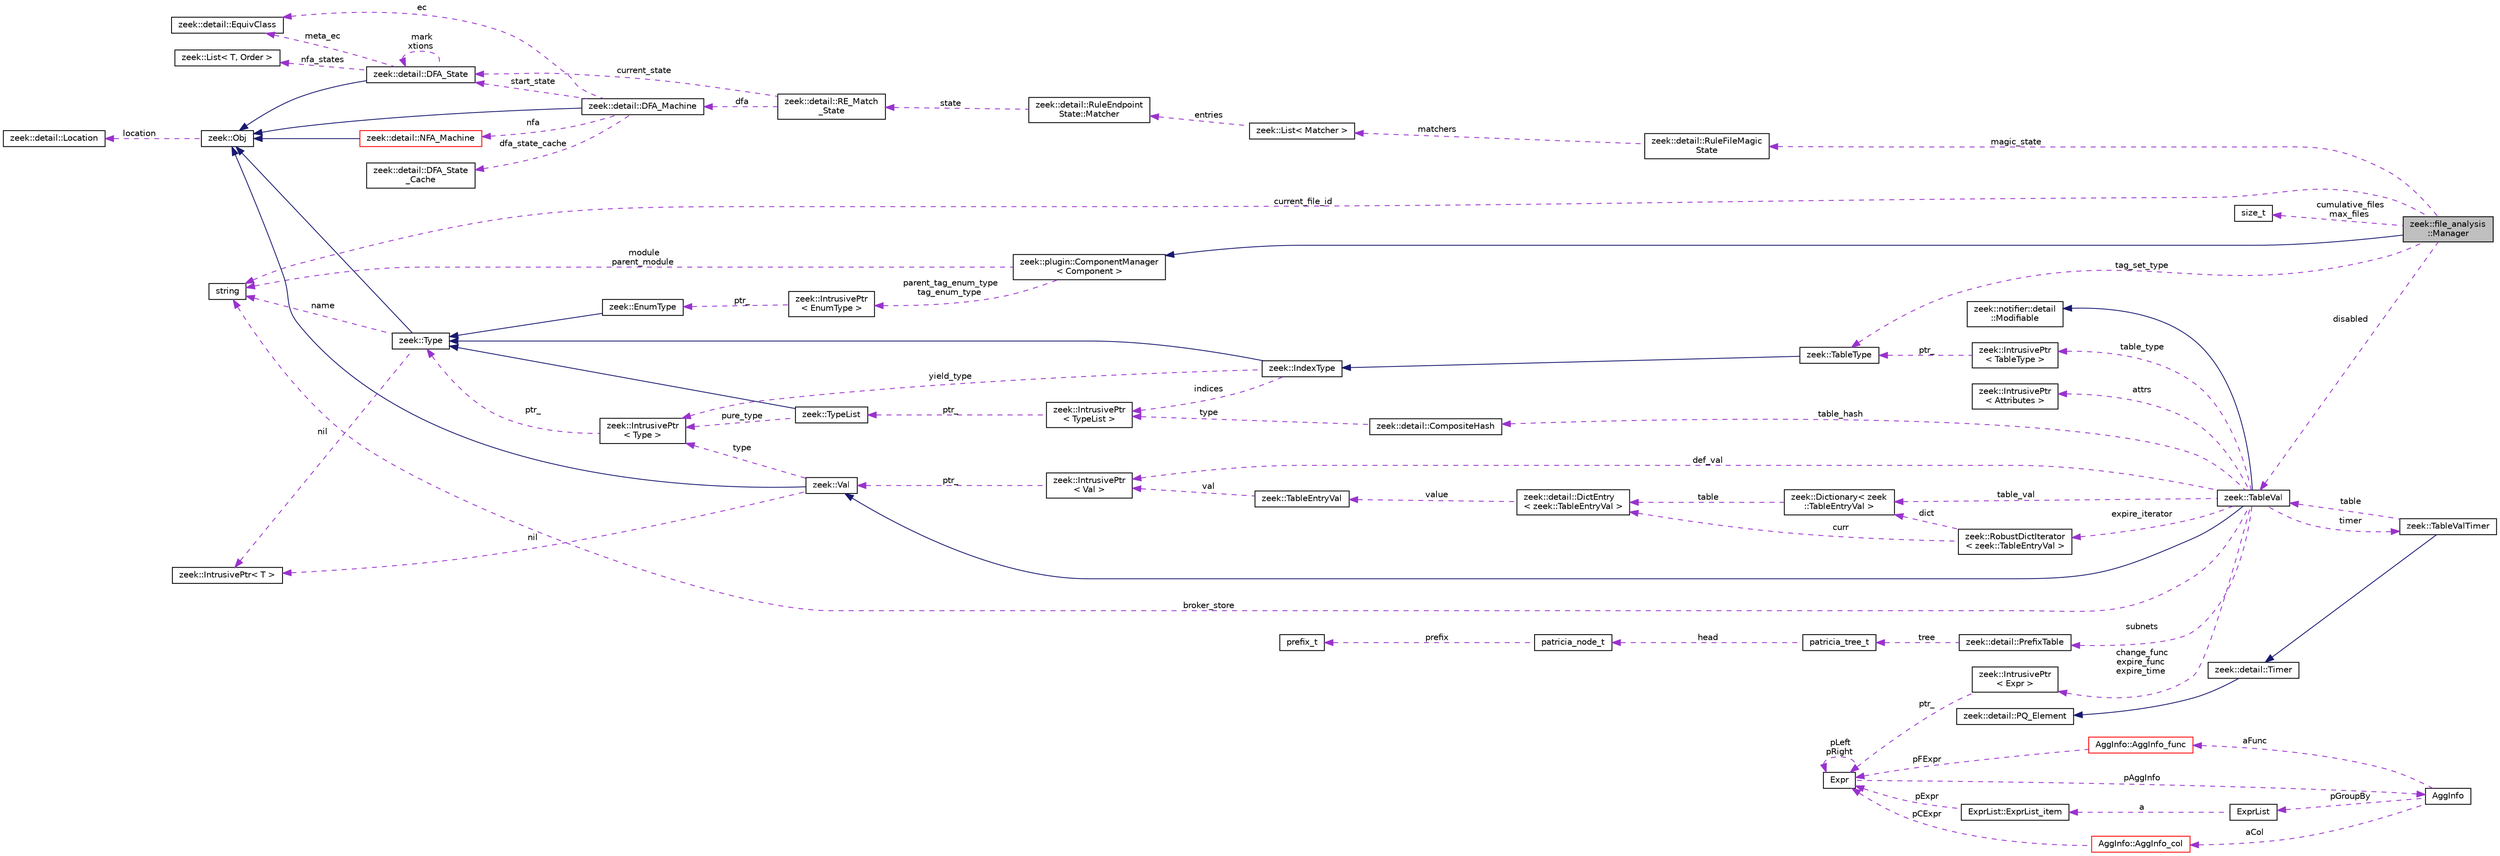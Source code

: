 digraph "zeek::file_analysis::Manager"
{
 // LATEX_PDF_SIZE
  edge [fontname="Helvetica",fontsize="10",labelfontname="Helvetica",labelfontsize="10"];
  node [fontname="Helvetica",fontsize="10",shape=record];
  rankdir="LR";
  Node1 [label="zeek::file_analysis\l::Manager",height=0.2,width=0.4,color="black", fillcolor="grey75", style="filled", fontcolor="black",tooltip=" "];
  Node2 -> Node1 [dir="back",color="midnightblue",fontsize="10",style="solid",fontname="Helvetica"];
  Node2 [label="zeek::plugin::ComponentManager\l\< Component \>",height=0.2,width=0.4,color="black", fillcolor="white", style="filled",URL="$d0/d16/classzeek_1_1plugin_1_1ComponentManager.html",tooltip=" "];
  Node3 -> Node2 [dir="back",color="darkorchid3",fontsize="10",style="dashed",label=" module\nparent_module" ,fontname="Helvetica"];
  Node3 [label="string",height=0.2,width=0.4,color="black", fillcolor="white", style="filled",tooltip=" "];
  Node4 -> Node2 [dir="back",color="darkorchid3",fontsize="10",style="dashed",label=" parent_tag_enum_type\ntag_enum_type" ,fontname="Helvetica"];
  Node4 [label="zeek::IntrusivePtr\l\< EnumType \>",height=0.2,width=0.4,color="black", fillcolor="white", style="filled",URL="$d6/dba/classzeek_1_1IntrusivePtr.html",tooltip=" "];
  Node5 -> Node4 [dir="back",color="darkorchid3",fontsize="10",style="dashed",label=" ptr_" ,fontname="Helvetica"];
  Node5 [label="zeek::EnumType",height=0.2,width=0.4,color="black", fillcolor="white", style="filled",URL="$d4/d24/classzeek_1_1EnumType.html",tooltip=" "];
  Node6 -> Node5 [dir="back",color="midnightblue",fontsize="10",style="solid",fontname="Helvetica"];
  Node6 [label="zeek::Type",height=0.2,width=0.4,color="black", fillcolor="white", style="filled",URL="$d0/d4f/classzeek_1_1Type.html",tooltip=" "];
  Node7 -> Node6 [dir="back",color="midnightblue",fontsize="10",style="solid",fontname="Helvetica"];
  Node7 [label="zeek::Obj",height=0.2,width=0.4,color="black", fillcolor="white", style="filled",URL="$dd/df1/classzeek_1_1Obj.html",tooltip=" "];
  Node8 -> Node7 [dir="back",color="darkorchid3",fontsize="10",style="dashed",label=" location" ,fontname="Helvetica"];
  Node8 [label="zeek::detail::Location",height=0.2,width=0.4,color="black", fillcolor="white", style="filled",URL="$d5/d1d/classzeek_1_1detail_1_1Location.html",tooltip=" "];
  Node9 -> Node6 [dir="back",color="darkorchid3",fontsize="10",style="dashed",label=" nil" ,fontname="Helvetica"];
  Node9 [label="zeek::IntrusivePtr\< T \>",height=0.2,width=0.4,color="black", fillcolor="white", style="filled",URL="$d6/dba/classzeek_1_1IntrusivePtr.html",tooltip=" "];
  Node3 -> Node6 [dir="back",color="darkorchid3",fontsize="10",style="dashed",label=" name" ,fontname="Helvetica"];
  Node3 -> Node1 [dir="back",color="darkorchid3",fontsize="10",style="dashed",label=" current_file_id" ,fontname="Helvetica"];
  Node10 -> Node1 [dir="back",color="darkorchid3",fontsize="10",style="dashed",label=" magic_state" ,fontname="Helvetica"];
  Node10 [label="zeek::detail::RuleFileMagic\lState",height=0.2,width=0.4,color="black", fillcolor="white", style="filled",URL="$d6/da1/classzeek_1_1detail_1_1RuleFileMagicState.html",tooltip=" "];
  Node11 -> Node10 [dir="back",color="darkorchid3",fontsize="10",style="dashed",label=" matchers" ,fontname="Helvetica"];
  Node11 [label="zeek::List\< Matcher \>",height=0.2,width=0.4,color="black", fillcolor="white", style="filled",URL="$d2/d8d/classzeek_1_1List.html",tooltip=" "];
  Node12 -> Node11 [dir="back",color="darkorchid3",fontsize="10",style="dashed",label=" entries" ,fontname="Helvetica"];
  Node12 [label="zeek::detail::RuleEndpoint\lState::Matcher",height=0.2,width=0.4,color="black", fillcolor="white", style="filled",URL="$dc/da2/classzeek_1_1detail_1_1RuleEndpointState.html#d5/d8a/structzeek_1_1detail_1_1RuleEndpointState_1_1Matcher",tooltip=" "];
  Node13 -> Node12 [dir="back",color="darkorchid3",fontsize="10",style="dashed",label=" state" ,fontname="Helvetica"];
  Node13 [label="zeek::detail::RE_Match\l_State",height=0.2,width=0.4,color="black", fillcolor="white", style="filled",URL="$d8/d2a/classzeek_1_1detail_1_1RE__Match__State.html",tooltip=" "];
  Node14 -> Node13 [dir="back",color="darkorchid3",fontsize="10",style="dashed",label=" dfa" ,fontname="Helvetica"];
  Node14 [label="zeek::detail::DFA_Machine",height=0.2,width=0.4,color="black", fillcolor="white", style="filled",URL="$d5/dd7/classzeek_1_1detail_1_1DFA__Machine.html",tooltip=" "];
  Node7 -> Node14 [dir="back",color="midnightblue",fontsize="10",style="solid",fontname="Helvetica"];
  Node15 -> Node14 [dir="back",color="darkorchid3",fontsize="10",style="dashed",label=" ec" ,fontname="Helvetica"];
  Node15 [label="zeek::detail::EquivClass",height=0.2,width=0.4,color="black", fillcolor="white", style="filled",URL="$d7/d37/classzeek_1_1detail_1_1EquivClass.html",tooltip=" "];
  Node16 -> Node14 [dir="back",color="darkorchid3",fontsize="10",style="dashed",label=" start_state" ,fontname="Helvetica"];
  Node16 [label="zeek::detail::DFA_State",height=0.2,width=0.4,color="black", fillcolor="white", style="filled",URL="$dc/d7e/classzeek_1_1detail_1_1DFA__State.html",tooltip=" "];
  Node7 -> Node16 [dir="back",color="midnightblue",fontsize="10",style="solid",fontname="Helvetica"];
  Node16 -> Node16 [dir="back",color="darkorchid3",fontsize="10",style="dashed",label=" mark\nxtions" ,fontname="Helvetica"];
  Node17 -> Node16 [dir="back",color="darkorchid3",fontsize="10",style="dashed",label=" nfa_states" ,fontname="Helvetica"];
  Node17 [label="zeek::List\< T, Order \>",height=0.2,width=0.4,color="black", fillcolor="white", style="filled",URL="$d2/d8d/classzeek_1_1List.html",tooltip=" "];
  Node15 -> Node16 [dir="back",color="darkorchid3",fontsize="10",style="dashed",label=" meta_ec" ,fontname="Helvetica"];
  Node18 -> Node14 [dir="back",color="darkorchid3",fontsize="10",style="dashed",label=" dfa_state_cache" ,fontname="Helvetica"];
  Node18 [label="zeek::detail::DFA_State\l_Cache",height=0.2,width=0.4,color="black", fillcolor="white", style="filled",URL="$df/d31/classzeek_1_1detail_1_1DFA__State__Cache.html",tooltip=" "];
  Node19 -> Node14 [dir="back",color="darkorchid3",fontsize="10",style="dashed",label=" nfa" ,fontname="Helvetica"];
  Node19 [label="zeek::detail::NFA_Machine",height=0.2,width=0.4,color="red", fillcolor="white", style="filled",URL="$df/d68/classzeek_1_1detail_1_1NFA__Machine.html",tooltip=" "];
  Node7 -> Node19 [dir="back",color="midnightblue",fontsize="10",style="solid",fontname="Helvetica"];
  Node16 -> Node13 [dir="back",color="darkorchid3",fontsize="10",style="dashed",label=" current_state" ,fontname="Helvetica"];
  Node23 -> Node1 [dir="back",color="darkorchid3",fontsize="10",style="dashed",label=" disabled" ,fontname="Helvetica"];
  Node23 [label="zeek::TableVal",height=0.2,width=0.4,color="black", fillcolor="white", style="filled",URL="$d6/d3f/classzeek_1_1TableVal.html",tooltip=" "];
  Node24 -> Node23 [dir="back",color="midnightblue",fontsize="10",style="solid",fontname="Helvetica"];
  Node24 [label="zeek::Val",height=0.2,width=0.4,color="black", fillcolor="white", style="filled",URL="$de/d49/classzeek_1_1Val.html",tooltip=" "];
  Node7 -> Node24 [dir="back",color="midnightblue",fontsize="10",style="solid",fontname="Helvetica"];
  Node9 -> Node24 [dir="back",color="darkorchid3",fontsize="10",style="dashed",label=" nil" ,fontname="Helvetica"];
  Node25 -> Node24 [dir="back",color="darkorchid3",fontsize="10",style="dashed",label=" type" ,fontname="Helvetica"];
  Node25 [label="zeek::IntrusivePtr\l\< Type \>",height=0.2,width=0.4,color="black", fillcolor="white", style="filled",URL="$d6/dba/classzeek_1_1IntrusivePtr.html",tooltip=" "];
  Node6 -> Node25 [dir="back",color="darkorchid3",fontsize="10",style="dashed",label=" ptr_" ,fontname="Helvetica"];
  Node26 -> Node23 [dir="back",color="midnightblue",fontsize="10",style="solid",fontname="Helvetica"];
  Node26 [label="zeek::notifier::detail\l::Modifiable",height=0.2,width=0.4,color="black", fillcolor="white", style="filled",URL="$d8/d87/classzeek_1_1notifier_1_1detail_1_1Modifiable.html",tooltip=" "];
  Node27 -> Node23 [dir="back",color="darkorchid3",fontsize="10",style="dashed",label=" table_type" ,fontname="Helvetica"];
  Node27 [label="zeek::IntrusivePtr\l\< TableType \>",height=0.2,width=0.4,color="black", fillcolor="white", style="filled",URL="$d6/dba/classzeek_1_1IntrusivePtr.html",tooltip=" "];
  Node28 -> Node27 [dir="back",color="darkorchid3",fontsize="10",style="dashed",label=" ptr_" ,fontname="Helvetica"];
  Node28 [label="zeek::TableType",height=0.2,width=0.4,color="black", fillcolor="white", style="filled",URL="$d8/d4c/classzeek_1_1TableType.html",tooltip=" "];
  Node29 -> Node28 [dir="back",color="midnightblue",fontsize="10",style="solid",fontname="Helvetica"];
  Node29 [label="zeek::IndexType",height=0.2,width=0.4,color="black", fillcolor="white", style="filled",URL="$dd/d89/classzeek_1_1IndexType.html",tooltip=" "];
  Node6 -> Node29 [dir="back",color="midnightblue",fontsize="10",style="solid",fontname="Helvetica"];
  Node30 -> Node29 [dir="back",color="darkorchid3",fontsize="10",style="dashed",label=" indices" ,fontname="Helvetica"];
  Node30 [label="zeek::IntrusivePtr\l\< TypeList \>",height=0.2,width=0.4,color="black", fillcolor="white", style="filled",URL="$d6/dba/classzeek_1_1IntrusivePtr.html",tooltip=" "];
  Node31 -> Node30 [dir="back",color="darkorchid3",fontsize="10",style="dashed",label=" ptr_" ,fontname="Helvetica"];
  Node31 [label="zeek::TypeList",height=0.2,width=0.4,color="black", fillcolor="white", style="filled",URL="$da/d8e/classzeek_1_1TypeList.html",tooltip=" "];
  Node6 -> Node31 [dir="back",color="midnightblue",fontsize="10",style="solid",fontname="Helvetica"];
  Node25 -> Node31 [dir="back",color="darkorchid3",fontsize="10",style="dashed",label=" pure_type" ,fontname="Helvetica"];
  Node25 -> Node29 [dir="back",color="darkorchid3",fontsize="10",style="dashed",label=" yield_type" ,fontname="Helvetica"];
  Node32 -> Node23 [dir="back",color="darkorchid3",fontsize="10",style="dashed",label=" table_hash" ,fontname="Helvetica"];
  Node32 [label="zeek::detail::CompositeHash",height=0.2,width=0.4,color="black", fillcolor="white", style="filled",URL="$d6/db2/classzeek_1_1detail_1_1CompositeHash.html",tooltip=" "];
  Node30 -> Node32 [dir="back",color="darkorchid3",fontsize="10",style="dashed",label=" type" ,fontname="Helvetica"];
  Node33 -> Node23 [dir="back",color="darkorchid3",fontsize="10",style="dashed",label=" attrs" ,fontname="Helvetica"];
  Node33 [label="zeek::IntrusivePtr\l\< Attributes \>",height=0.2,width=0.4,color="black", fillcolor="white", style="filled",URL="$d6/dba/classzeek_1_1IntrusivePtr.html",tooltip=" "];
  Node34 -> Node23 [dir="back",color="darkorchid3",fontsize="10",style="dashed",label=" change_func\nexpire_func\nexpire_time" ,fontname="Helvetica"];
  Node34 [label="zeek::IntrusivePtr\l\< Expr \>",height=0.2,width=0.4,color="black", fillcolor="white", style="filled",URL="$d6/dba/classzeek_1_1IntrusivePtr.html",tooltip=" "];
  Node35 -> Node34 [dir="back",color="darkorchid3",fontsize="10",style="dashed",label=" ptr_" ,fontname="Helvetica"];
  Node35 [label="Expr",height=0.2,width=0.4,color="black", fillcolor="white", style="filled",URL="$db/d1b/sqlite3_8c.html#d4/dfb/structExpr",tooltip=" "];
  Node35 -> Node35 [dir="back",color="darkorchid3",fontsize="10",style="dashed",label=" pLeft\npRight" ,fontname="Helvetica"];
  Node36 -> Node35 [dir="back",color="darkorchid3",fontsize="10",style="dashed",label=" pAggInfo" ,fontname="Helvetica"];
  Node36 [label="AggInfo",height=0.2,width=0.4,color="black", fillcolor="white", style="filled",URL="$db/d1b/sqlite3_8c.html#d2/dc8/structAggInfo",tooltip=" "];
  Node37 -> Node36 [dir="back",color="darkorchid3",fontsize="10",style="dashed",label=" pGroupBy" ,fontname="Helvetica"];
  Node37 [label="ExprList",height=0.2,width=0.4,color="black", fillcolor="white", style="filled",URL="$db/d1b/sqlite3_8c.html#d5/d5c/structExprList",tooltip=" "];
  Node38 -> Node37 [dir="back",color="darkorchid3",fontsize="10",style="dashed",label=" a" ,fontname="Helvetica"];
  Node38 [label="ExprList::ExprList_item",height=0.2,width=0.4,color="black", fillcolor="white", style="filled",URL="$db/d1b/sqlite3_8c.html#d8/dae/structExprList_1_1ExprList__item",tooltip=" "];
  Node35 -> Node38 [dir="back",color="darkorchid3",fontsize="10",style="dashed",label=" pExpr" ,fontname="Helvetica"];
  Node39 -> Node36 [dir="back",color="darkorchid3",fontsize="10",style="dashed",label=" aCol" ,fontname="Helvetica"];
  Node39 [label="AggInfo::AggInfo_col",height=0.2,width=0.4,color="red", fillcolor="white", style="filled",URL="$db/d1b/sqlite3_8c.html#d6/d3a/structAggInfo_1_1AggInfo__col",tooltip=" "];
  Node35 -> Node39 [dir="back",color="darkorchid3",fontsize="10",style="dashed",label=" pCExpr" ,fontname="Helvetica"];
  Node60 -> Node36 [dir="back",color="darkorchid3",fontsize="10",style="dashed",label=" aFunc" ,fontname="Helvetica"];
  Node60 [label="AggInfo::AggInfo_func",height=0.2,width=0.4,color="red", fillcolor="white", style="filled",URL="$db/d1b/sqlite3_8c.html#d3/d2e/structAggInfo_1_1AggInfo__func",tooltip=" "];
  Node35 -> Node60 [dir="back",color="darkorchid3",fontsize="10",style="dashed",label=" pFExpr" ,fontname="Helvetica"];
  Node61 -> Node23 [dir="back",color="darkorchid3",fontsize="10",style="dashed",label=" timer" ,fontname="Helvetica"];
  Node61 [label="zeek::TableValTimer",height=0.2,width=0.4,color="black", fillcolor="white", style="filled",URL="$db/de5/classzeek_1_1TableValTimer.html",tooltip=" "];
  Node62 -> Node61 [dir="back",color="midnightblue",fontsize="10",style="solid",fontname="Helvetica"];
  Node62 [label="zeek::detail::Timer",height=0.2,width=0.4,color="black", fillcolor="white", style="filled",URL="$d1/da2/classzeek_1_1detail_1_1Timer.html",tooltip=" "];
  Node63 -> Node62 [dir="back",color="midnightblue",fontsize="10",style="solid",fontname="Helvetica"];
  Node63 [label="zeek::detail::PQ_Element",height=0.2,width=0.4,color="black", fillcolor="white", style="filled",URL="$df/d3d/classzeek_1_1detail_1_1PQ__Element.html",tooltip=" "];
  Node23 -> Node61 [dir="back",color="darkorchid3",fontsize="10",style="dashed",label=" table" ,fontname="Helvetica"];
  Node64 -> Node23 [dir="back",color="darkorchid3",fontsize="10",style="dashed",label=" expire_iterator" ,fontname="Helvetica"];
  Node64 [label="zeek::RobustDictIterator\l\< zeek::TableEntryVal \>",height=0.2,width=0.4,color="black", fillcolor="white", style="filled",URL="$dd/da3/classzeek_1_1RobustDictIterator.html",tooltip=" "];
  Node65 -> Node64 [dir="back",color="darkorchid3",fontsize="10",style="dashed",label=" curr" ,fontname="Helvetica"];
  Node65 [label="zeek::detail::DictEntry\l\< zeek::TableEntryVal \>",height=0.2,width=0.4,color="black", fillcolor="white", style="filled",URL="$de/d59/classzeek_1_1detail_1_1DictEntry.html",tooltip=" "];
  Node66 -> Node65 [dir="back",color="darkorchid3",fontsize="10",style="dashed",label=" value" ,fontname="Helvetica"];
  Node66 [label="zeek::TableEntryVal",height=0.2,width=0.4,color="black", fillcolor="white", style="filled",URL="$d8/da2/classzeek_1_1TableEntryVal.html",tooltip=" "];
  Node67 -> Node66 [dir="back",color="darkorchid3",fontsize="10",style="dashed",label=" val" ,fontname="Helvetica"];
  Node67 [label="zeek::IntrusivePtr\l\< Val \>",height=0.2,width=0.4,color="black", fillcolor="white", style="filled",URL="$d6/dba/classzeek_1_1IntrusivePtr.html",tooltip=" "];
  Node24 -> Node67 [dir="back",color="darkorchid3",fontsize="10",style="dashed",label=" ptr_" ,fontname="Helvetica"];
  Node68 -> Node64 [dir="back",color="darkorchid3",fontsize="10",style="dashed",label=" dict" ,fontname="Helvetica"];
  Node68 [label="zeek::Dictionary\< zeek\l::TableEntryVal \>",height=0.2,width=0.4,color="black", fillcolor="white", style="filled",URL="$da/d6c/classzeek_1_1Dictionary.html",tooltip=" "];
  Node65 -> Node68 [dir="back",color="darkorchid3",fontsize="10",style="dashed",label=" table" ,fontname="Helvetica"];
  Node69 -> Node23 [dir="back",color="darkorchid3",fontsize="10",style="dashed",label=" subnets" ,fontname="Helvetica"];
  Node69 [label="zeek::detail::PrefixTable",height=0.2,width=0.4,color="black", fillcolor="white", style="filled",URL="$d7/d19/classzeek_1_1detail_1_1PrefixTable.html",tooltip=" "];
  Node70 -> Node69 [dir="back",color="darkorchid3",fontsize="10",style="dashed",label=" tree" ,fontname="Helvetica"];
  Node70 [label="patricia_tree_t",height=0.2,width=0.4,color="black", fillcolor="white", style="filled",URL="$d2/d85/patricia_8h.html#d2/d2d/structpatricia__tree__t",tooltip=" "];
  Node71 -> Node70 [dir="back",color="darkorchid3",fontsize="10",style="dashed",label=" head" ,fontname="Helvetica"];
  Node71 [label="patricia_node_t",height=0.2,width=0.4,color="black", fillcolor="white", style="filled",URL="$d2/d85/patricia_8h.html#dc/df2/structpatricia__node__t",tooltip=" "];
  Node72 -> Node71 [dir="back",color="darkorchid3",fontsize="10",style="dashed",label=" prefix" ,fontname="Helvetica"];
  Node72 [label="prefix_t",height=0.2,width=0.4,color="black", fillcolor="white", style="filled",URL="$d2/d85/patricia_8h.html#d5/d30/structprefix__t",tooltip=" "];
  Node67 -> Node23 [dir="back",color="darkorchid3",fontsize="10",style="dashed",label=" def_val" ,fontname="Helvetica"];
  Node3 -> Node23 [dir="back",color="darkorchid3",fontsize="10",style="dashed",label=" broker_store" ,fontname="Helvetica"];
  Node68 -> Node23 [dir="back",color="darkorchid3",fontsize="10",style="dashed",label=" table_val" ,fontname="Helvetica"];
  Node28 -> Node1 [dir="back",color="darkorchid3",fontsize="10",style="dashed",label=" tag_set_type" ,fontname="Helvetica"];
  Node73 -> Node1 [dir="back",color="darkorchid3",fontsize="10",style="dashed",label=" cumulative_files\nmax_files" ,fontname="Helvetica"];
  Node73 [label="size_t",height=0.2,width=0.4,color="black", fillcolor="white", style="filled",tooltip=" "];
}
